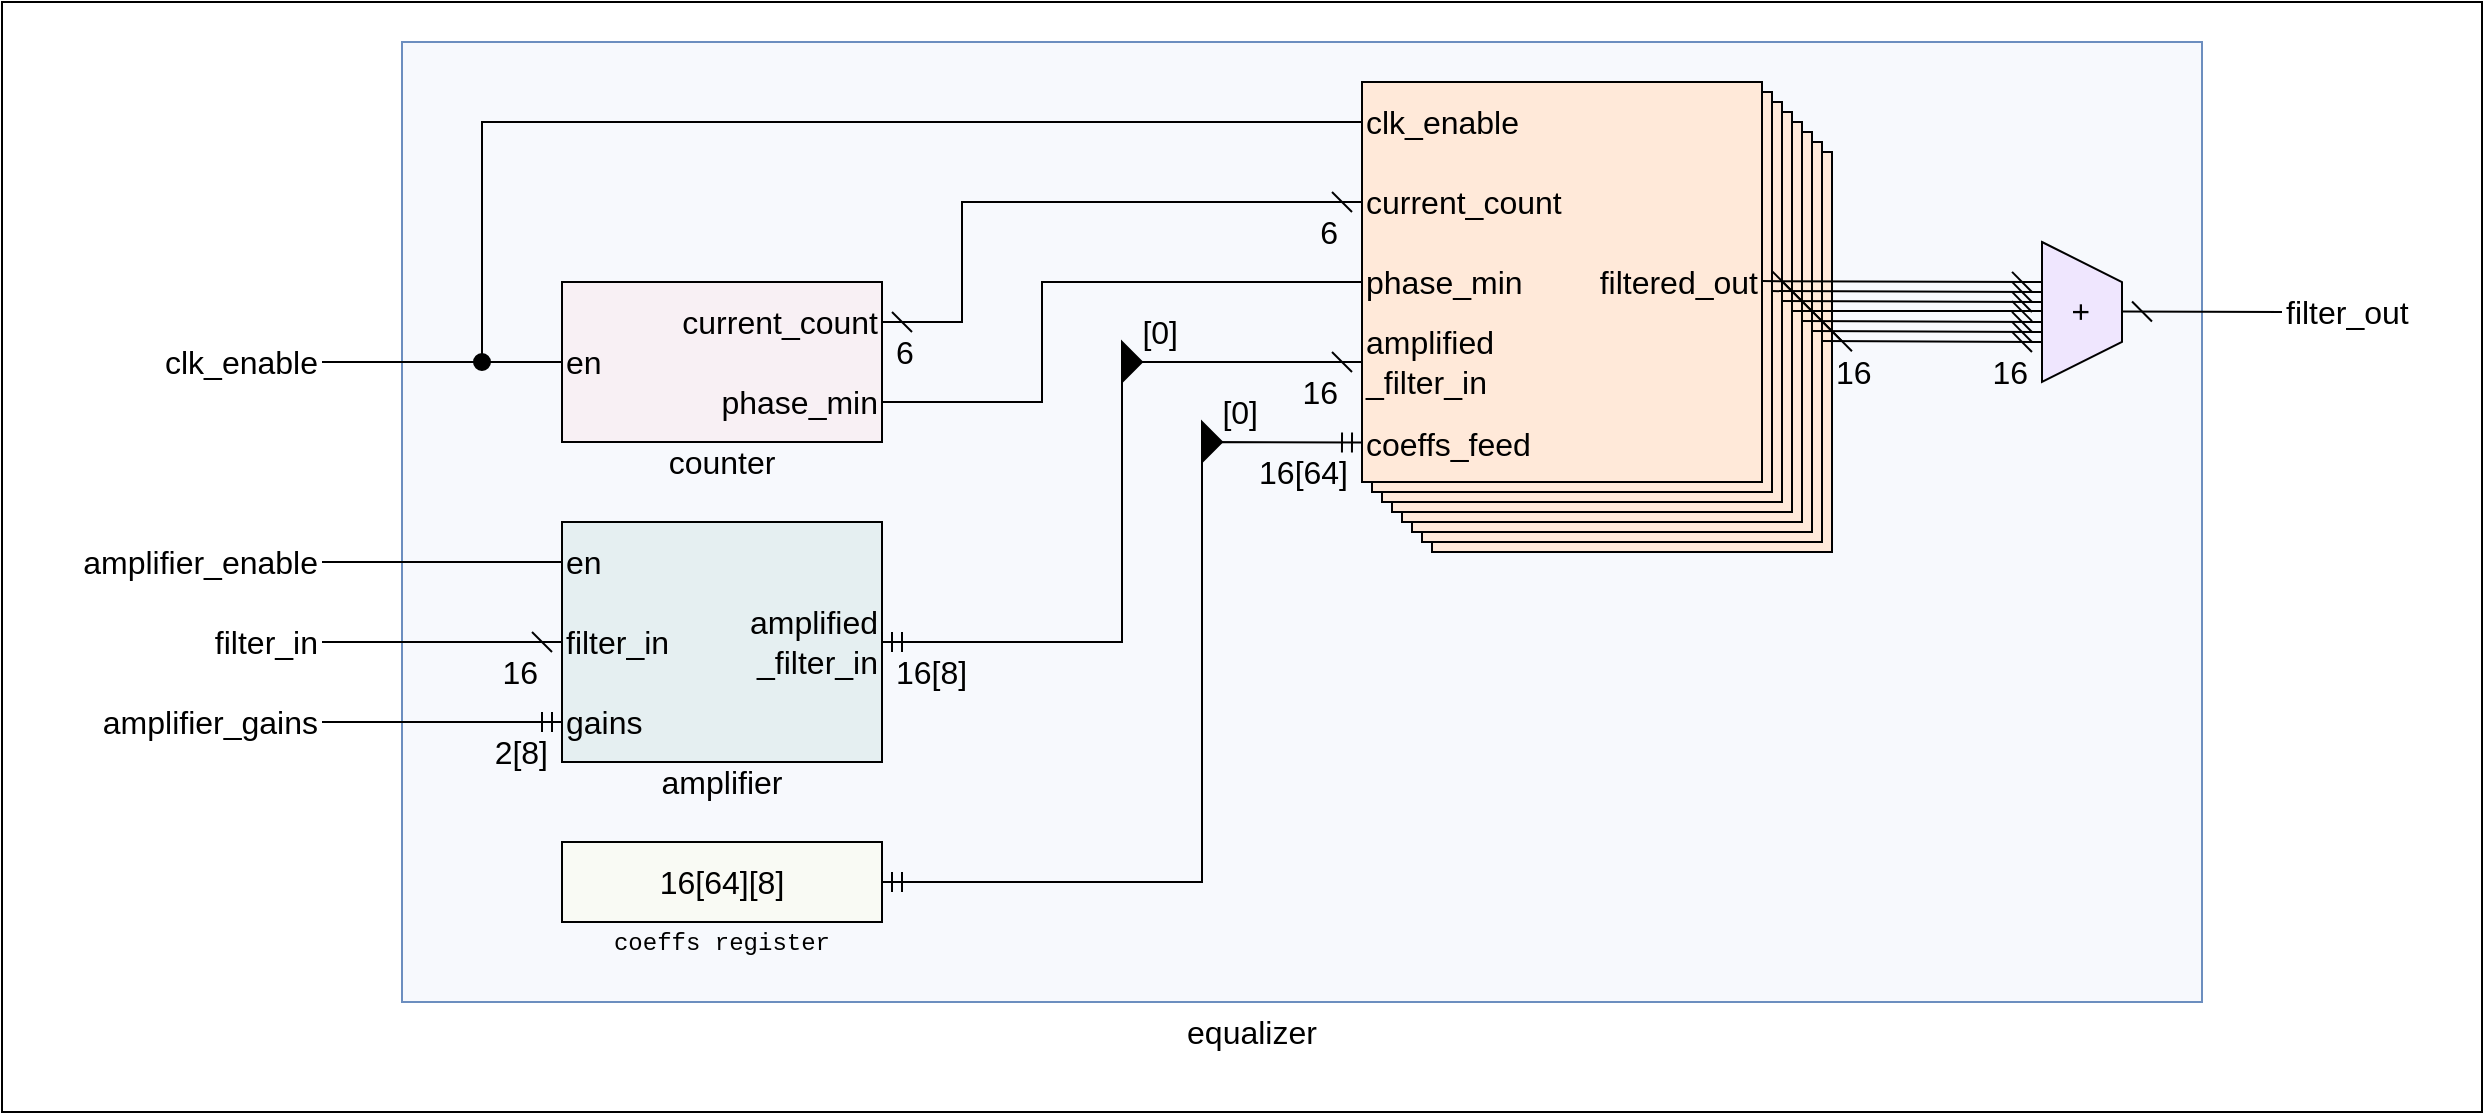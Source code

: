 <mxfile version="21.3.7" type="device">
  <diagram name="Trang-1" id="5kwjO2LS8zATt_n3RMJ4">
    <mxGraphModel dx="1868" dy="1552" grid="1" gridSize="5" guides="1" tooltips="1" connect="1" arrows="1" fold="1" page="0" pageScale="1" pageWidth="827" pageHeight="1169" background="none" math="0" shadow="0">
      <root>
        <mxCell id="0" />
        <mxCell id="1" parent="0" />
        <mxCell id="v6K-2LhAJHZmjFn8Avpp-92" value="" style="rounded=0;whiteSpace=wrap;html=1;fontSize=16;" vertex="1" parent="1">
          <mxGeometry x="-320" y="-20" width="1240" height="555" as="geometry" />
        </mxCell>
        <mxCell id="v6K-2LhAJHZmjFn8Avpp-90" value="" style="rounded=0;whiteSpace=wrap;html=1;fontSize=16;fillColor=#D4E1F533;strokeColor=#6c8ebf;" vertex="1" parent="1">
          <mxGeometry x="-120" width="900" height="480" as="geometry" />
        </mxCell>
        <mxCell id="v6K-2LhAJHZmjFn8Avpp-61" value="" style="rounded=0;whiteSpace=wrap;html=1;fontSize=16;fillColor=#FFE9D9;" vertex="1" parent="1">
          <mxGeometry x="395" y="55" width="200" height="200" as="geometry" />
        </mxCell>
        <mxCell id="v6K-2LhAJHZmjFn8Avpp-60" value="" style="rounded=0;whiteSpace=wrap;html=1;fontSize=16;fillColor=#FFE9D9;" vertex="1" parent="1">
          <mxGeometry x="390" y="50" width="200" height="200" as="geometry" />
        </mxCell>
        <mxCell id="v6K-2LhAJHZmjFn8Avpp-59" value="" style="rounded=0;whiteSpace=wrap;html=1;fontSize=16;fillColor=#FFE9D9;" vertex="1" parent="1">
          <mxGeometry x="385" y="45" width="200" height="200" as="geometry" />
        </mxCell>
        <mxCell id="v6K-2LhAJHZmjFn8Avpp-58" value="" style="rounded=0;whiteSpace=wrap;html=1;fontSize=16;fillColor=#FFE9D9;" vertex="1" parent="1">
          <mxGeometry x="380" y="40" width="200" height="200" as="geometry" />
        </mxCell>
        <mxCell id="v6K-2LhAJHZmjFn8Avpp-57" value="" style="rounded=0;whiteSpace=wrap;html=1;fontSize=16;fillColor=#FFE9D9;" vertex="1" parent="1">
          <mxGeometry x="375" y="35" width="200" height="200" as="geometry" />
        </mxCell>
        <mxCell id="v6K-2LhAJHZmjFn8Avpp-56" value="" style="rounded=0;whiteSpace=wrap;html=1;fontSize=16;fillColor=#FFE9D9;" vertex="1" parent="1">
          <mxGeometry x="370" y="30" width="200" height="200" as="geometry" />
        </mxCell>
        <mxCell id="v6K-2LhAJHZmjFn8Avpp-55" value="" style="rounded=0;whiteSpace=wrap;html=1;fontSize=16;fillColor=#FFE9D9;" vertex="1" parent="1">
          <mxGeometry x="365" y="25" width="200" height="200" as="geometry" />
        </mxCell>
        <mxCell id="v6K-2LhAJHZmjFn8Avpp-2" value="" style="endArrow=none;html=1;rounded=0;fontSize=12;startSize=8;endSize=8;curved=1;exitX=0;exitY=0.5;exitDx=0;exitDy=0;entryX=1;entryY=0.5;entryDx=0;entryDy=0;" edge="1" parent="1" source="v6K-2LhAJHZmjFn8Avpp-35" target="v6K-2LhAJHZmjFn8Avpp-3">
          <mxGeometry width="50" height="50" relative="1" as="geometry">
            <mxPoint x="-40" y="160" as="sourcePoint" />
            <mxPoint x="-120" y="160" as="targetPoint" />
          </mxGeometry>
        </mxCell>
        <mxCell id="v6K-2LhAJHZmjFn8Avpp-3" value="clk_enable" style="text;html=1;strokeColor=none;fillColor=none;align=right;verticalAlign=middle;whiteSpace=wrap;rounded=0;fontSize=16;" vertex="1" parent="1">
          <mxGeometry x="-220" y="145" width="60" height="30" as="geometry" />
        </mxCell>
        <mxCell id="v6K-2LhAJHZmjFn8Avpp-4" value="" style="endArrow=dash;html=1;rounded=0;fontSize=12;startSize=8;endSize=8;exitX=1;exitY=0.5;exitDx=0;exitDy=0;startArrow=dash;startFill=0;entryX=0;entryY=0.5;entryDx=0;entryDy=0;endFill=0;" edge="1" parent="1" source="v6K-2LhAJHZmjFn8Avpp-5" target="v6K-2LhAJHZmjFn8Avpp-40">
          <mxGeometry width="50" height="50" relative="1" as="geometry">
            <mxPoint x="50" y="60" as="sourcePoint" />
            <mxPoint x="220" y="140" as="targetPoint" />
            <Array as="points">
              <mxPoint x="160" y="140" />
              <mxPoint x="160" y="80" />
            </Array>
          </mxGeometry>
        </mxCell>
        <mxCell id="v6K-2LhAJHZmjFn8Avpp-9" value="" style="endArrow=none;html=1;rounded=0;fontSize=12;startSize=8;endSize=8;exitX=1;exitY=0.5;exitDx=0;exitDy=0;entryX=0;entryY=0.5;entryDx=0;entryDy=0;" edge="1" parent="1" source="v6K-2LhAJHZmjFn8Avpp-10" target="v6K-2LhAJHZmjFn8Avpp-41">
          <mxGeometry width="50" height="50" relative="1" as="geometry">
            <mxPoint x="150" y="185" as="sourcePoint" />
            <mxPoint x="220" y="180" as="targetPoint" />
            <Array as="points">
              <mxPoint x="200" y="180" />
              <mxPoint x="200" y="120" />
            </Array>
          </mxGeometry>
        </mxCell>
        <mxCell id="v6K-2LhAJHZmjFn8Avpp-11" value="6" style="text;html=1;strokeColor=none;fillColor=none;align=left;verticalAlign=middle;whiteSpace=wrap;rounded=0;fontSize=16;" vertex="1" parent="1">
          <mxGeometry x="125" y="140" width="60" height="30" as="geometry" />
        </mxCell>
        <mxCell id="v6K-2LhAJHZmjFn8Avpp-13" value="" style="endArrow=none;html=1;rounded=0;fontSize=12;startSize=8;endSize=8;curved=1;exitX=0;exitY=0.5;exitDx=0;exitDy=0;entryX=1;entryY=0.5;entryDx=0;entryDy=0;" edge="1" parent="1" source="v6K-2LhAJHZmjFn8Avpp-21" target="v6K-2LhAJHZmjFn8Avpp-14">
          <mxGeometry width="50" height="50" relative="1" as="geometry">
            <mxPoint x="-40" y="260" as="sourcePoint" />
            <mxPoint x="-120" y="260" as="targetPoint" />
          </mxGeometry>
        </mxCell>
        <mxCell id="v6K-2LhAJHZmjFn8Avpp-14" value="amplifier_enable" style="text;html=1;strokeColor=none;fillColor=none;align=right;verticalAlign=middle;whiteSpace=wrap;rounded=0;fontSize=16;" vertex="1" parent="1">
          <mxGeometry x="-220" y="245" width="60" height="30" as="geometry" />
        </mxCell>
        <mxCell id="v6K-2LhAJHZmjFn8Avpp-15" value="" style="endArrow=none;html=1;rounded=0;fontSize=12;startSize=8;endSize=8;curved=1;exitX=0;exitY=0.5;exitDx=0;exitDy=0;startArrow=dash;startFill=0;entryX=1;entryY=0.5;entryDx=0;entryDy=0;" edge="1" parent="1" target="v6K-2LhAJHZmjFn8Avpp-16">
          <mxGeometry width="50" height="50" relative="1" as="geometry">
            <mxPoint x="-40" y="300" as="sourcePoint" />
            <mxPoint x="-120" y="300" as="targetPoint" />
          </mxGeometry>
        </mxCell>
        <mxCell id="v6K-2LhAJHZmjFn8Avpp-16" value="filter_in" style="text;html=1;strokeColor=none;fillColor=none;align=right;verticalAlign=middle;whiteSpace=wrap;rounded=0;fontSize=16;" vertex="1" parent="1">
          <mxGeometry x="-220" y="285" width="60" height="30" as="geometry" />
        </mxCell>
        <mxCell id="v6K-2LhAJHZmjFn8Avpp-17" value="" style="rounded=0;whiteSpace=wrap;html=1;fontSize=16;verticalAlign=bottom;fillColor=#9AC7BF33;" vertex="1" parent="1">
          <mxGeometry x="-40" y="240" width="160" height="120" as="geometry" />
        </mxCell>
        <mxCell id="v6K-2LhAJHZmjFn8Avpp-18" value="16" style="text;html=1;strokeColor=none;fillColor=none;align=right;verticalAlign=middle;whiteSpace=wrap;rounded=0;fontSize=16;" vertex="1" parent="1">
          <mxGeometry x="-110" y="300" width="60" height="30" as="geometry" />
        </mxCell>
        <mxCell id="v6K-2LhAJHZmjFn8Avpp-21" value="en" style="text;html=1;strokeColor=none;fillColor=none;align=left;verticalAlign=middle;whiteSpace=wrap;rounded=0;fontSize=16;" vertex="1" parent="1">
          <mxGeometry x="-40" y="245" width="60" height="30" as="geometry" />
        </mxCell>
        <mxCell id="v6K-2LhAJHZmjFn8Avpp-22" value="filter_in" style="text;html=1;strokeColor=none;fillColor=none;align=left;verticalAlign=middle;whiteSpace=wrap;rounded=0;fontSize=16;" vertex="1" parent="1">
          <mxGeometry x="-40" y="285" width="60" height="30" as="geometry" />
        </mxCell>
        <mxCell id="v6K-2LhAJHZmjFn8Avpp-23" value="gains" style="text;html=1;strokeColor=none;fillColor=none;align=left;verticalAlign=middle;whiteSpace=wrap;rounded=0;fontSize=16;" vertex="1" parent="1">
          <mxGeometry x="-40" y="325" width="60" height="30" as="geometry" />
        </mxCell>
        <mxCell id="v6K-2LhAJHZmjFn8Avpp-24" value="" style="endArrow=none;html=1;rounded=0;fontSize=12;startSize=8;endSize=8;curved=1;exitX=0;exitY=0.5;exitDx=0;exitDy=0;startArrow=ERmandOne;startFill=0;entryX=1;entryY=0.5;entryDx=0;entryDy=0;" edge="1" parent="1">
          <mxGeometry width="50" height="50" relative="1" as="geometry">
            <mxPoint x="-40" y="340" as="sourcePoint" />
            <mxPoint x="-160" y="340" as="targetPoint" />
          </mxGeometry>
        </mxCell>
        <mxCell id="v6K-2LhAJHZmjFn8Avpp-25" value="amplifier_gains" style="text;html=1;strokeColor=none;fillColor=none;align=right;verticalAlign=middle;whiteSpace=wrap;rounded=0;fontSize=16;" vertex="1" parent="1">
          <mxGeometry x="-220" y="325" width="60" height="30" as="geometry" />
        </mxCell>
        <mxCell id="v6K-2LhAJHZmjFn8Avpp-27" value="2[8]" style="text;html=1;strokeColor=none;fillColor=none;align=right;verticalAlign=middle;whiteSpace=wrap;rounded=0;fontSize=16;" vertex="1" parent="1">
          <mxGeometry x="-105" y="340" width="60" height="30" as="geometry" />
        </mxCell>
        <mxCell id="v6K-2LhAJHZmjFn8Avpp-28" value="amplifier" style="text;html=1;strokeColor=none;fillColor=none;align=center;verticalAlign=middle;whiteSpace=wrap;rounded=0;fontSize=16;" vertex="1" parent="1">
          <mxGeometry x="10" y="355" width="60" height="30" as="geometry" />
        </mxCell>
        <mxCell id="v6K-2LhAJHZmjFn8Avpp-29" value="amplified&lt;br&gt;_filter_in" style="text;html=1;strokeColor=none;fillColor=none;align=right;verticalAlign=middle;whiteSpace=wrap;rounded=0;fontSize=16;" vertex="1" parent="1">
          <mxGeometry x="45" y="285" width="75" height="30" as="geometry" />
        </mxCell>
        <mxCell id="v6K-2LhAJHZmjFn8Avpp-30" value="" style="endArrow=dash;html=1;rounded=0;fontSize=12;startSize=8;endSize=8;exitX=1;exitY=0.5;exitDx=0;exitDy=0;startArrow=ERmandOne;startFill=0;entryX=0;entryY=0.5;entryDx=0;entryDy=0;endFill=0;" edge="1" parent="1" source="v6K-2LhAJHZmjFn8Avpp-29" target="v6K-2LhAJHZmjFn8Avpp-46">
          <mxGeometry width="50" height="50" relative="1" as="geometry">
            <mxPoint x="-35" y="305" as="sourcePoint" />
            <mxPoint x="220" y="300" as="targetPoint" />
            <Array as="points">
              <mxPoint x="240" y="300" />
              <mxPoint x="240" y="160" />
            </Array>
          </mxGeometry>
        </mxCell>
        <mxCell id="v6K-2LhAJHZmjFn8Avpp-31" value="16[8]" style="text;html=1;strokeColor=none;fillColor=none;align=left;verticalAlign=middle;whiteSpace=wrap;rounded=0;fontSize=16;" vertex="1" parent="1">
          <mxGeometry x="125" y="300" width="60" height="30" as="geometry" />
        </mxCell>
        <mxCell id="v6K-2LhAJHZmjFn8Avpp-34" value="" style="rounded=0;whiteSpace=wrap;html=1;fontSize=16;fillColor=#F8CECC33;" vertex="1" parent="1">
          <mxGeometry x="-40" y="120" width="160" height="80" as="geometry" />
        </mxCell>
        <mxCell id="v6K-2LhAJHZmjFn8Avpp-35" value="en" style="text;html=1;strokeColor=none;fillColor=none;align=left;verticalAlign=middle;whiteSpace=wrap;rounded=0;fontSize=16;" vertex="1" parent="1">
          <mxGeometry x="-40" y="145" width="60" height="30" as="geometry" />
        </mxCell>
        <mxCell id="v6K-2LhAJHZmjFn8Avpp-5" value="current_count" style="text;html=1;strokeColor=none;fillColor=none;align=right;verticalAlign=middle;whiteSpace=wrap;rounded=0;fontSize=16;" vertex="1" parent="1">
          <mxGeometry x="60" y="125" width="60" height="30" as="geometry" />
        </mxCell>
        <mxCell id="v6K-2LhAJHZmjFn8Avpp-10" value="phase_min" style="text;html=1;strokeColor=none;fillColor=none;align=right;verticalAlign=middle;whiteSpace=wrap;rounded=0;fontSize=16;" vertex="1" parent="1">
          <mxGeometry x="60" y="165" width="60" height="30" as="geometry" />
        </mxCell>
        <mxCell id="v6K-2LhAJHZmjFn8Avpp-37" value="counter" style="text;html=1;strokeColor=none;fillColor=none;align=center;verticalAlign=middle;whiteSpace=wrap;rounded=0;fontSize=16;" vertex="1" parent="1">
          <mxGeometry x="10" y="195" width="60" height="30" as="geometry" />
        </mxCell>
        <mxCell id="v6K-2LhAJHZmjFn8Avpp-38" value="" style="rounded=0;whiteSpace=wrap;html=1;fontSize=16;fillColor=#FFE9D9;" vertex="1" parent="1">
          <mxGeometry x="360" y="20" width="200" height="200" as="geometry" />
        </mxCell>
        <mxCell id="v6K-2LhAJHZmjFn8Avpp-44" style="edgeStyle=none;rounded=0;orthogonalLoop=1;jettySize=auto;html=1;exitX=0;exitY=0.5;exitDx=0;exitDy=0;fontSize=12;startSize=8;endSize=8;endArrow=oval;endFill=1;" edge="1" parent="1" source="v6K-2LhAJHZmjFn8Avpp-39">
          <mxGeometry relative="1" as="geometry">
            <mxPoint x="-80" y="160" as="targetPoint" />
            <Array as="points">
              <mxPoint x="-80" y="40" />
            </Array>
          </mxGeometry>
        </mxCell>
        <mxCell id="v6K-2LhAJHZmjFn8Avpp-39" value="clk_enable" style="text;html=1;strokeColor=none;fillColor=none;align=left;verticalAlign=middle;whiteSpace=wrap;rounded=0;fontSize=16;" vertex="1" parent="1">
          <mxGeometry x="360" y="25" width="60" height="30" as="geometry" />
        </mxCell>
        <mxCell id="v6K-2LhAJHZmjFn8Avpp-40" value="current_count" style="text;html=1;strokeColor=none;fillColor=none;align=left;verticalAlign=middle;whiteSpace=wrap;rounded=0;fontSize=16;" vertex="1" parent="1">
          <mxGeometry x="360" y="65" width="60" height="30" as="geometry" />
        </mxCell>
        <mxCell id="v6K-2LhAJHZmjFn8Avpp-41" value="phase_min" style="text;html=1;strokeColor=none;fillColor=none;align=left;verticalAlign=middle;whiteSpace=wrap;rounded=0;fontSize=16;" vertex="1" parent="1">
          <mxGeometry x="360" y="105" width="60" height="30" as="geometry" />
        </mxCell>
        <mxCell id="v6K-2LhAJHZmjFn8Avpp-46" value="amplified&lt;br&gt;_filter_in" style="text;html=1;strokeColor=none;fillColor=none;align=left;verticalAlign=middle;whiteSpace=wrap;rounded=0;fontSize=16;" vertex="1" parent="1">
          <mxGeometry x="360" y="145" width="75" height="30" as="geometry" />
        </mxCell>
        <mxCell id="v6K-2LhAJHZmjFn8Avpp-47" value="16" style="text;html=1;strokeColor=none;fillColor=none;align=right;verticalAlign=middle;whiteSpace=wrap;rounded=0;fontSize=16;" vertex="1" parent="1">
          <mxGeometry x="290" y="160" width="60" height="30" as="geometry" />
        </mxCell>
        <mxCell id="v6K-2LhAJHZmjFn8Avpp-48" value="" style="triangle;whiteSpace=wrap;html=1;fontSize=16;fillColor=#000000;" vertex="1" parent="1">
          <mxGeometry x="240" y="150" width="10" height="20" as="geometry" />
        </mxCell>
        <mxCell id="v6K-2LhAJHZmjFn8Avpp-50" value="[0]" style="text;html=1;strokeColor=none;fillColor=none;align=right;verticalAlign=middle;whiteSpace=wrap;rounded=0;fontSize=16;" vertex="1" parent="1">
          <mxGeometry x="210" y="130" width="60" height="30" as="geometry" />
        </mxCell>
        <mxCell id="v6K-2LhAJHZmjFn8Avpp-53" value="" style="edgeStyle=none;rounded=0;orthogonalLoop=1;jettySize=auto;html=1;fontSize=12;startSize=8;endSize=8;endArrow=ERmandOne;endFill=0;startArrow=ERmandOne;startFill=0;entryX=1;entryY=0.5;entryDx=0;entryDy=0;" edge="1" parent="1" source="v6K-2LhAJHZmjFn8Avpp-51" target="v6K-2LhAJHZmjFn8Avpp-62">
          <mxGeometry relative="1" as="geometry">
            <mxPoint x="280" y="440" as="targetPoint" />
            <Array as="points">
              <mxPoint x="280" y="200" />
              <mxPoint x="280" y="420" />
            </Array>
          </mxGeometry>
        </mxCell>
        <mxCell id="v6K-2LhAJHZmjFn8Avpp-51" value="coeffs_feed" style="text;html=1;align=left;verticalAlign=middle;resizable=0;points=[];autosize=1;strokeColor=none;fillColor=none;fontSize=16;" vertex="1" parent="1">
          <mxGeometry x="360" y="183" width="105" height="35" as="geometry" />
        </mxCell>
        <mxCell id="v6K-2LhAJHZmjFn8Avpp-52" value="6" style="text;html=1;strokeColor=none;fillColor=none;align=right;verticalAlign=middle;whiteSpace=wrap;rounded=0;fontSize=16;" vertex="1" parent="1">
          <mxGeometry x="290" y="80" width="60" height="30" as="geometry" />
        </mxCell>
        <mxCell id="v6K-2LhAJHZmjFn8Avpp-54" value="16[64]" style="text;html=1;strokeColor=none;fillColor=none;align=right;verticalAlign=middle;whiteSpace=wrap;rounded=0;fontSize=16;" vertex="1" parent="1">
          <mxGeometry x="295" y="200" width="60" height="30" as="geometry" />
        </mxCell>
        <mxCell id="v6K-2LhAJHZmjFn8Avpp-62" value="16[64][8]" style="rounded=0;whiteSpace=wrap;html=1;fontSize=16;fillColor=#FFFFCC33;" vertex="1" parent="1">
          <mxGeometry x="-40" y="400" width="160" height="40" as="geometry" />
        </mxCell>
        <mxCell id="v6K-2LhAJHZmjFn8Avpp-63" value="&lt;div style=&quot;font-family: Menlo, Monaco, &amp;quot;Courier New&amp;quot;, monospace; font-size: 12px; line-height: 18px;&quot;&gt;coeffs register&lt;/div&gt;" style="text;html=1;strokeColor=none;fillColor=none;align=center;verticalAlign=middle;whiteSpace=wrap;rounded=0;fontSize=16;" vertex="1" parent="1">
          <mxGeometry x="-25" y="435" width="130" height="30" as="geometry" />
        </mxCell>
        <mxCell id="v6K-2LhAJHZmjFn8Avpp-65" value="" style="triangle;whiteSpace=wrap;html=1;fontSize=16;fillColor=#000000;" vertex="1" parent="1">
          <mxGeometry x="280" y="190" width="10" height="20" as="geometry" />
        </mxCell>
        <mxCell id="v6K-2LhAJHZmjFn8Avpp-66" value="[0]" style="text;html=1;strokeColor=none;fillColor=none;align=right;verticalAlign=middle;whiteSpace=wrap;rounded=0;fontSize=16;" vertex="1" parent="1">
          <mxGeometry x="250" y="170" width="60" height="30" as="geometry" />
        </mxCell>
        <mxCell id="v6K-2LhAJHZmjFn8Avpp-67" value="filtered_out" style="text;html=1;strokeColor=none;fillColor=none;align=right;verticalAlign=middle;whiteSpace=wrap;rounded=0;fontSize=16;" vertex="1" parent="1">
          <mxGeometry x="485" y="105" width="75" height="30" as="geometry" />
        </mxCell>
        <mxCell id="v6K-2LhAJHZmjFn8Avpp-70" value="" style="endArrow=dash;html=1;rounded=0;fontSize=12;startSize=8;endSize=8;curved=1;entryX=1;entryY=0.5;entryDx=0;entryDy=0;startArrow=dash;startFill=0;endFill=0;" edge="1" parent="1">
          <mxGeometry width="50" height="50" relative="1" as="geometry">
            <mxPoint x="700" y="120" as="sourcePoint" />
            <mxPoint x="560" y="119.55" as="targetPoint" />
          </mxGeometry>
        </mxCell>
        <mxCell id="v6K-2LhAJHZmjFn8Avpp-71" value="" style="endArrow=dash;html=1;rounded=0;fontSize=12;startSize=8;endSize=8;curved=1;entryX=1;entryY=0.5;entryDx=0;entryDy=0;startArrow=dash;startFill=0;endFill=0;" edge="1" parent="1">
          <mxGeometry width="50" height="50" relative="1" as="geometry">
            <mxPoint x="700" y="125" as="sourcePoint" />
            <mxPoint x="565" y="124.55" as="targetPoint" />
          </mxGeometry>
        </mxCell>
        <mxCell id="v6K-2LhAJHZmjFn8Avpp-72" value="" style="endArrow=dash;html=1;rounded=0;fontSize=12;startSize=8;endSize=8;curved=1;entryX=1;entryY=0.5;entryDx=0;entryDy=0;startArrow=dash;startFill=0;endFill=0;" edge="1" parent="1">
          <mxGeometry width="50" height="50" relative="1" as="geometry">
            <mxPoint x="700" y="130" as="sourcePoint" />
            <mxPoint x="570" y="129.55" as="targetPoint" />
          </mxGeometry>
        </mxCell>
        <mxCell id="v6K-2LhAJHZmjFn8Avpp-73" value="" style="endArrow=dash;html=1;rounded=0;fontSize=12;startSize=8;endSize=8;curved=1;exitX=0;exitY=0.5;exitDx=0;exitDy=0;entryX=1;entryY=0.5;entryDx=0;entryDy=0;startArrow=dash;startFill=0;endFill=0;" edge="1" parent="1">
          <mxGeometry width="50" height="50" relative="1" as="geometry">
            <mxPoint x="700" y="134.55" as="sourcePoint" />
            <mxPoint x="575" y="134.55" as="targetPoint" />
          </mxGeometry>
        </mxCell>
        <mxCell id="v6K-2LhAJHZmjFn8Avpp-74" value="" style="endArrow=dash;html=1;rounded=0;fontSize=12;startSize=8;endSize=8;curved=1;entryX=1;entryY=0.5;entryDx=0;entryDy=0;startArrow=dash;startFill=0;endFill=0;" edge="1" parent="1">
          <mxGeometry width="50" height="50" relative="1" as="geometry">
            <mxPoint x="700" y="140" as="sourcePoint" />
            <mxPoint x="580" y="139.55" as="targetPoint" />
          </mxGeometry>
        </mxCell>
        <mxCell id="v6K-2LhAJHZmjFn8Avpp-75" value="" style="endArrow=dash;html=1;rounded=0;fontSize=12;startSize=8;endSize=8;curved=1;entryX=1;entryY=0.5;entryDx=0;entryDy=0;startArrow=dash;startFill=0;endFill=0;" edge="1" parent="1">
          <mxGeometry width="50" height="50" relative="1" as="geometry">
            <mxPoint x="700" y="145" as="sourcePoint" />
            <mxPoint x="585" y="144.55" as="targetPoint" />
          </mxGeometry>
        </mxCell>
        <mxCell id="v6K-2LhAJHZmjFn8Avpp-76" value="" style="endArrow=dash;html=1;rounded=0;fontSize=12;startSize=8;endSize=8;curved=1;exitX=0.75;exitY=0;exitDx=0;exitDy=0;entryX=1;entryY=0.5;entryDx=0;entryDy=0;startArrow=dash;startFill=0;endFill=0;" edge="1" parent="1">
          <mxGeometry width="50" height="50" relative="1" as="geometry">
            <mxPoint x="700.0" y="150" as="sourcePoint" />
            <mxPoint x="590" y="149.55" as="targetPoint" />
          </mxGeometry>
        </mxCell>
        <mxCell id="v6K-2LhAJHZmjFn8Avpp-78" value="16" style="text;html=1;strokeColor=none;fillColor=none;align=left;verticalAlign=middle;whiteSpace=wrap;rounded=0;fontSize=16;" vertex="1" parent="1">
          <mxGeometry x="595" y="150" width="35" height="30" as="geometry" />
        </mxCell>
        <mxCell id="v6K-2LhAJHZmjFn8Avpp-85" value="+" style="shape=trapezoid;perimeter=trapezoidPerimeter;whiteSpace=wrap;html=1;fixedSize=1;fontSize=16;rotation=90;fillColor=#CC99FF33;" vertex="1" parent="1">
          <mxGeometry x="685" y="115" width="70" height="40" as="geometry" />
        </mxCell>
        <mxCell id="v6K-2LhAJHZmjFn8Avpp-86" value="16" style="text;html=1;strokeColor=none;fillColor=none;align=right;verticalAlign=middle;whiteSpace=wrap;rounded=0;fontSize=16;" vertex="1" parent="1">
          <mxGeometry x="635" y="150" width="60" height="30" as="geometry" />
        </mxCell>
        <mxCell id="v6K-2LhAJHZmjFn8Avpp-87" value="" style="endArrow=dash;html=1;rounded=0;fontSize=12;startSize=8;endSize=8;curved=1;entryX=1;entryY=0.5;entryDx=0;entryDy=0;startArrow=none;startFill=0;endFill=0;" edge="1" parent="1">
          <mxGeometry width="50" height="50" relative="1" as="geometry">
            <mxPoint x="820" y="135" as="sourcePoint" />
            <mxPoint x="740" y="134.73" as="targetPoint" />
          </mxGeometry>
        </mxCell>
        <mxCell id="v6K-2LhAJHZmjFn8Avpp-89" value="filter_out" style="text;html=1;strokeColor=none;fillColor=none;align=left;verticalAlign=middle;whiteSpace=wrap;rounded=0;fontSize=16;" vertex="1" parent="1">
          <mxGeometry x="820" y="120" width="60" height="30" as="geometry" />
        </mxCell>
        <mxCell id="v6K-2LhAJHZmjFn8Avpp-91" value="equalizer" style="text;html=1;strokeColor=none;fillColor=none;align=center;verticalAlign=middle;whiteSpace=wrap;rounded=0;fontSize=16;" vertex="1" parent="1">
          <mxGeometry x="275" y="480" width="60" height="30" as="geometry" />
        </mxCell>
      </root>
    </mxGraphModel>
  </diagram>
</mxfile>
